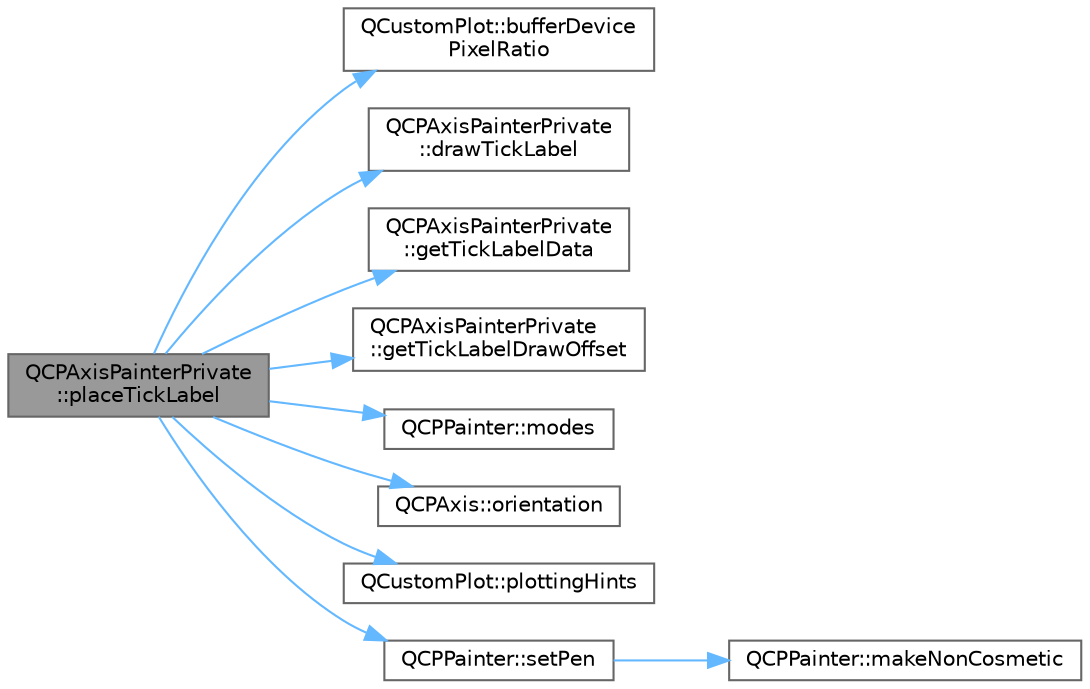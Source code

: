 digraph "QCPAxisPainterPrivate::placeTickLabel"
{
 // LATEX_PDF_SIZE
  bgcolor="transparent";
  edge [fontname=Helvetica,fontsize=10,labelfontname=Helvetica,labelfontsize=10];
  node [fontname=Helvetica,fontsize=10,shape=box,height=0.2,width=0.4];
  rankdir="LR";
  Node1 [label="QCPAxisPainterPrivate\l::placeTickLabel",height=0.2,width=0.4,color="gray40", fillcolor="grey60", style="filled", fontcolor="black",tooltip=" "];
  Node1 -> Node2 [color="steelblue1",style="solid"];
  Node2 [label="QCustomPlot::bufferDevice\lPixelRatio",height=0.2,width=0.4,color="grey40", fillcolor="white", style="filled",URL="$class_q_custom_plot.html#a53d35abe0f576f9838cde5d0bee47657",tooltip=" "];
  Node1 -> Node3 [color="steelblue1",style="solid"];
  Node3 [label="QCPAxisPainterPrivate\l::drawTickLabel",height=0.2,width=0.4,color="grey40", fillcolor="white", style="filled",URL="$class_q_c_p_axis_painter_private.html#aab666e1d85b234afbc88076c7ba9424a",tooltip=" "];
  Node1 -> Node4 [color="steelblue1",style="solid"];
  Node4 [label="QCPAxisPainterPrivate\l::getTickLabelData",height=0.2,width=0.4,color="grey40", fillcolor="white", style="filled",URL="$class_q_c_p_axis_painter_private.html#a5331f78e398da5442767c261578da502",tooltip=" "];
  Node1 -> Node5 [color="steelblue1",style="solid"];
  Node5 [label="QCPAxisPainterPrivate\l::getTickLabelDrawOffset",height=0.2,width=0.4,color="grey40", fillcolor="white", style="filled",URL="$class_q_c_p_axis_painter_private.html#a6205b60c7d305854ffd7602139433f6e",tooltip=" "];
  Node1 -> Node6 [color="steelblue1",style="solid"];
  Node6 [label="QCPPainter::modes",height=0.2,width=0.4,color="grey40", fillcolor="white", style="filled",URL="$class_q_c_p_painter.html#aef102658219b24165f7ee2aad1b9e48f",tooltip=" "];
  Node1 -> Node7 [color="steelblue1",style="solid"];
  Node7 [label="QCPAxis::orientation",height=0.2,width=0.4,color="grey40", fillcolor="white", style="filled",URL="$class_q_c_p_axis.html#ab988ef4538e2655bb77bd138189cd42e",tooltip=" "];
  Node1 -> Node8 [color="steelblue1",style="solid"];
  Node8 [label="QCustomPlot::plottingHints",height=0.2,width=0.4,color="grey40", fillcolor="white", style="filled",URL="$class_q_custom_plot.html#ac724f4075822f74f7b676a790095b877",tooltip=" "];
  Node1 -> Node9 [color="steelblue1",style="solid"];
  Node9 [label="QCPPainter::setPen",height=0.2,width=0.4,color="grey40", fillcolor="white", style="filled",URL="$class_q_c_p_painter.html#af9c7a4cd1791403901f8c5b82a150195",tooltip=" "];
  Node9 -> Node10 [color="steelblue1",style="solid"];
  Node10 [label="QCPPainter::makeNonCosmetic",height=0.2,width=0.4,color="grey40", fillcolor="white", style="filled",URL="$class_q_c_p_painter.html#a7e63fbcf47e35c6f2ecd11b8fef7c7d8",tooltip=" "];
}
